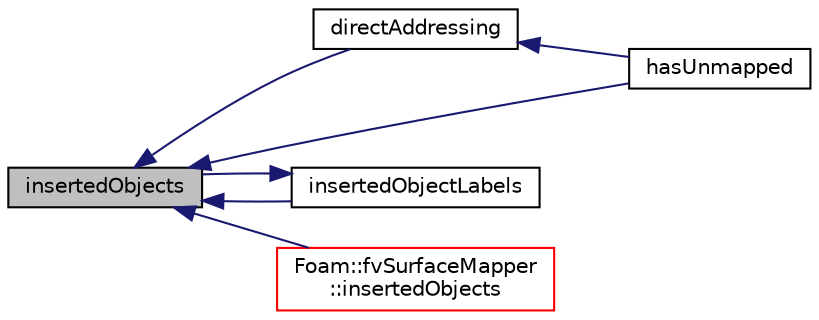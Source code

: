 digraph "insertedObjects"
{
  bgcolor="transparent";
  edge [fontname="Helvetica",fontsize="10",labelfontname="Helvetica",labelfontsize="10"];
  node [fontname="Helvetica",fontsize="10",shape=record];
  rankdir="LR";
  Node1 [label="insertedObjects",height=0.2,width=0.4,color="black", fillcolor="grey75", style="filled", fontcolor="black"];
  Node1 -> Node2 [dir="back",color="midnightblue",fontsize="10",style="solid",fontname="Helvetica"];
  Node2 [label="directAddressing",height=0.2,width=0.4,color="black",URL="$a00731.html#ac7b376394d9111f02b2b725ba05d6e88",tooltip="Return direct addressing. "];
  Node2 -> Node3 [dir="back",color="midnightblue",fontsize="10",style="solid",fontname="Helvetica"];
  Node3 [label="hasUnmapped",height=0.2,width=0.4,color="black",URL="$a00731.html#a31bbf810d1bbaa44773e0a3ef5a2eab4",tooltip="Are there unmapped values? I.e. do all size() elements get. "];
  Node1 -> Node3 [dir="back",color="midnightblue",fontsize="10",style="solid",fontname="Helvetica"];
  Node1 -> Node4 [dir="back",color="midnightblue",fontsize="10",style="solid",fontname="Helvetica"];
  Node4 [label="insertedObjectLabels",height=0.2,width=0.4,color="black",URL="$a00731.html#ae5eb7ac6a82bb42e427cb2284d234490",tooltip="Return list of inserted faces. "];
  Node4 -> Node1 [dir="back",color="midnightblue",fontsize="10",style="solid",fontname="Helvetica"];
  Node1 -> Node5 [dir="back",color="midnightblue",fontsize="10",style="solid",fontname="Helvetica"];
  Node5 [label="Foam::fvSurfaceMapper\l::insertedObjects",height=0.2,width=0.4,color="red",URL="$a00904.html#a64a0018da75b0d6334d94124d975ad63",tooltip="Are there any inserted faces. "];
}
